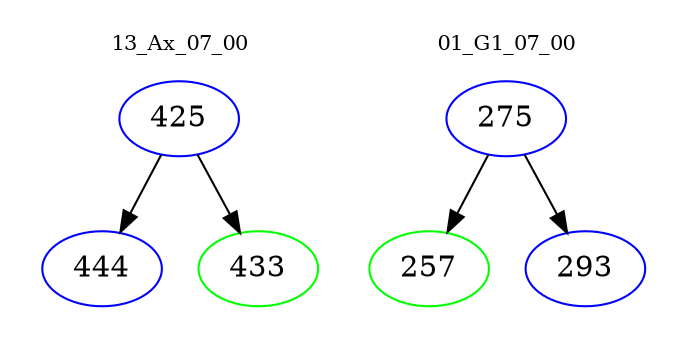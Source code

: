 digraph{
subgraph cluster_0 {
color = white
label = "13_Ax_07_00";
fontsize=10;
T0_425 [label="425", color="blue"]
T0_425 -> T0_444 [color="black"]
T0_444 [label="444", color="blue"]
T0_425 -> T0_433 [color="black"]
T0_433 [label="433", color="green"]
}
subgraph cluster_1 {
color = white
label = "01_G1_07_00";
fontsize=10;
T1_275 [label="275", color="blue"]
T1_275 -> T1_257 [color="black"]
T1_257 [label="257", color="green"]
T1_275 -> T1_293 [color="black"]
T1_293 [label="293", color="blue"]
}
}
